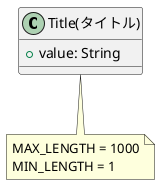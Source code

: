 @startuml Title

class "Title(タイトル)" as Title {
    + value: String
}

note bottom of Title
    MAX_LENGTH = 1000
    MIN_LENGTH = 1
end note

@enduml